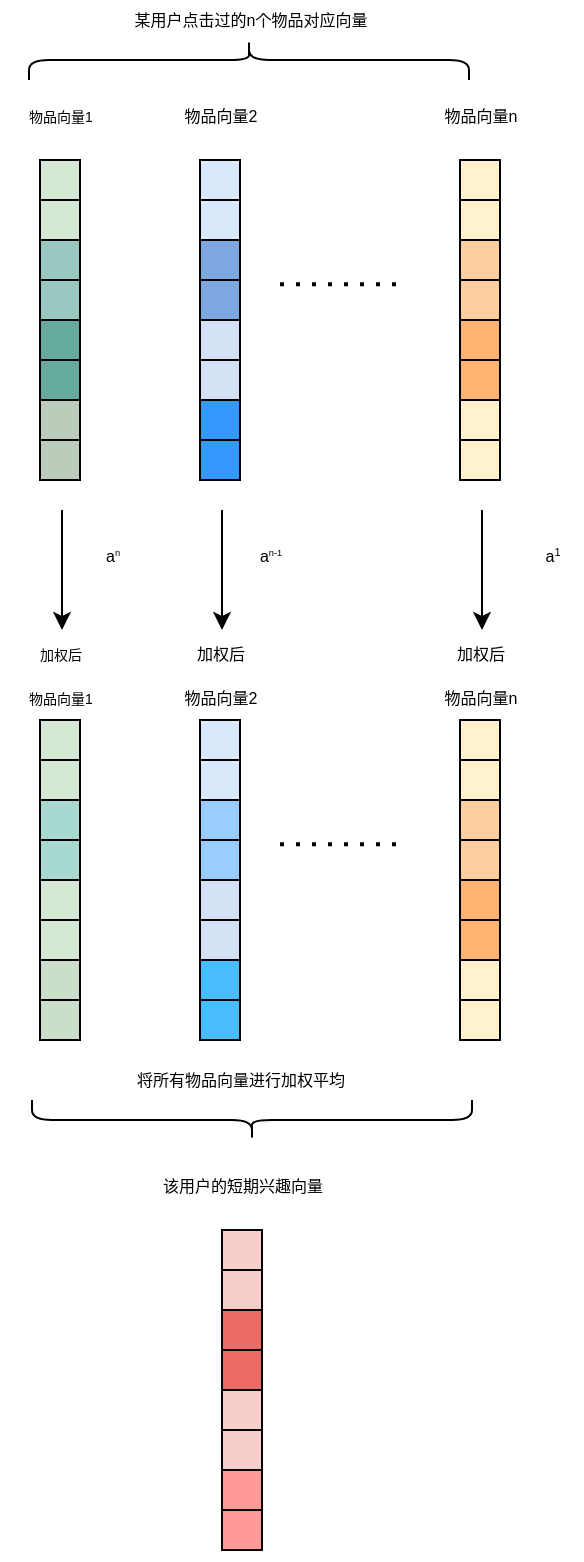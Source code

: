 <mxfile version="17.5.0" type="github">
  <diagram id="FwiXoxbPPSH5Tc8Omc-Q" name="Page-1">
    <mxGraphModel dx="1722" dy="939" grid="1" gridSize="10" guides="1" tooltips="1" connect="1" arrows="1" fold="1" page="1" pageScale="1" pageWidth="291" pageHeight="413" math="0" shadow="0">
      <root>
        <mxCell id="0" />
        <mxCell id="1" parent="0" />
        <mxCell id="QUSl7qWuNMFko23J_KCo-40" value="" style="group" vertex="1" connectable="0" parent="1">
          <mxGeometry y="30" width="291" height="780" as="geometry" />
        </mxCell>
        <mxCell id="HoH9jp2mle0EB2lMlvxW-46" value="" style="group" parent="QUSl7qWuNMFko23J_KCo-40" vertex="1" connectable="0">
          <mxGeometry x="91" y="575" width="85" height="205" as="geometry" />
        </mxCell>
        <mxCell id="HoH9jp2mle0EB2lMlvxW-25" value="" style="group;rotation=90;" parent="HoH9jp2mle0EB2lMlvxW-46" vertex="1" connectable="0">
          <mxGeometry x="-50" y="110" width="160" height="30" as="geometry" />
        </mxCell>
        <mxCell id="HoH9jp2mle0EB2lMlvxW-26" value="" style="whiteSpace=wrap;html=1;aspect=fixed;labelBackgroundColor=#FFFFFF;sketch=0;fontSize=15;strokeColor=#000000;fillColor=#f8cecc;rotation=90;" parent="HoH9jp2mle0EB2lMlvxW-25" vertex="1">
          <mxGeometry x="70" y="-70" width="20" height="20" as="geometry" />
        </mxCell>
        <mxCell id="HoH9jp2mle0EB2lMlvxW-27" value="" style="whiteSpace=wrap;html=1;aspect=fixed;labelBackgroundColor=#FFFFFF;sketch=0;fontSize=15;strokeColor=#000000;fillColor=#f8cecc;rotation=90;" parent="HoH9jp2mle0EB2lMlvxW-25" vertex="1">
          <mxGeometry x="70" y="-50" width="20" height="20" as="geometry" />
        </mxCell>
        <mxCell id="HoH9jp2mle0EB2lMlvxW-28" value="" style="whiteSpace=wrap;html=1;aspect=fixed;labelBackgroundColor=#FFFFFF;sketch=0;fontSize=15;strokeColor=#000000;fillColor=#EA6B66;rotation=90;" parent="HoH9jp2mle0EB2lMlvxW-25" vertex="1">
          <mxGeometry x="70" y="-30" width="20" height="20" as="geometry" />
        </mxCell>
        <mxCell id="HoH9jp2mle0EB2lMlvxW-29" value="" style="whiteSpace=wrap;html=1;aspect=fixed;labelBackgroundColor=#FFFFFF;sketch=0;fontSize=15;strokeColor=#000000;fillColor=#EA6B66;rotation=90;" parent="HoH9jp2mle0EB2lMlvxW-25" vertex="1">
          <mxGeometry x="70" y="-10" width="20" height="20" as="geometry" />
        </mxCell>
        <mxCell id="HoH9jp2mle0EB2lMlvxW-30" value="" style="whiteSpace=wrap;html=1;aspect=fixed;labelBackgroundColor=#FFFFFF;sketch=0;fontSize=15;strokeColor=#000000;fillColor=#F8CECC;rotation=90;" parent="HoH9jp2mle0EB2lMlvxW-25" vertex="1">
          <mxGeometry x="70" y="30" width="20" height="20" as="geometry" />
        </mxCell>
        <mxCell id="HoH9jp2mle0EB2lMlvxW-31" value="" style="whiteSpace=wrap;html=1;aspect=fixed;labelBackgroundColor=#FFFFFF;sketch=0;fontSize=15;strokeColor=#000000;fillColor=#FF9999;rotation=90;" parent="HoH9jp2mle0EB2lMlvxW-25" vertex="1">
          <mxGeometry x="70" y="50" width="20" height="20" as="geometry" />
        </mxCell>
        <mxCell id="HoH9jp2mle0EB2lMlvxW-32" value="" style="whiteSpace=wrap;html=1;aspect=fixed;labelBackgroundColor=#FFFFFF;sketch=0;fontSize=15;strokeColor=#000000;fillColor=#FF9999;rotation=90;" parent="HoH9jp2mle0EB2lMlvxW-25" vertex="1">
          <mxGeometry x="70" y="70" width="20" height="20" as="geometry" />
        </mxCell>
        <mxCell id="HoH9jp2mle0EB2lMlvxW-33" value="" style="whiteSpace=wrap;html=1;aspect=fixed;labelBackgroundColor=#FFFFFF;sketch=0;fontSize=15;strokeColor=#000000;fillColor=#F8CECC;rotation=90;" parent="HoH9jp2mle0EB2lMlvxW-25" vertex="1">
          <mxGeometry x="70" y="10" width="20" height="20" as="geometry" />
        </mxCell>
        <mxCell id="HoH9jp2mle0EB2lMlvxW-34" value="&lt;font style=&quot;font-size: 8px&quot;&gt;该用户的短期兴趣向量&lt;/font&gt;" style="text;html=1;align=center;verticalAlign=middle;resizable=0;points=[];autosize=1;strokeColor=none;fillColor=none;fontSize=18;fontColor=#000000;" parent="HoH9jp2mle0EB2lMlvxW-46" vertex="1">
          <mxGeometry x="-25" width="110" height="30" as="geometry" />
        </mxCell>
        <mxCell id="HoH9jp2mle0EB2lMlvxW-82" value="" style="shape=curlyBracket;whiteSpace=wrap;html=1;rounded=1;fillColor=#FFF2CC;rotation=-90;" parent="QUSl7qWuNMFko23J_KCo-40" vertex="1">
          <mxGeometry x="116" y="450" width="20" height="220" as="geometry" />
        </mxCell>
        <mxCell id="HoH9jp2mle0EB2lMlvxW-83" value="将所有物品向量进行加权平均" style="text;html=1;align=center;verticalAlign=middle;resizable=0;points=[];autosize=1;strokeColor=none;fillColor=none;fontSize=8;fontColor=#000000;" parent="QUSl7qWuNMFko23J_KCo-40" vertex="1">
          <mxGeometry x="50" y="530" width="140" height="20" as="geometry" />
        </mxCell>
        <mxCell id="QUSl7qWuNMFko23J_KCo-1" value="" style="group" vertex="1" connectable="0" parent="QUSl7qWuNMFko23J_KCo-40">
          <mxGeometry y="40" width="270" height="205" as="geometry" />
        </mxCell>
        <mxCell id="HoH9jp2mle0EB2lMlvxW-47" value="" style="group" parent="QUSl7qWuNMFko23J_KCo-1" vertex="1" connectable="0">
          <mxGeometry width="80" height="205" as="geometry" />
        </mxCell>
        <mxCell id="HoH9jp2mle0EB2lMlvxW-48" value="" style="group;rotation=90;" parent="HoH9jp2mle0EB2lMlvxW-47" vertex="1" connectable="0">
          <mxGeometry x="-50" y="110" width="160" height="30" as="geometry" />
        </mxCell>
        <mxCell id="HoH9jp2mle0EB2lMlvxW-49" value="" style="whiteSpace=wrap;html=1;aspect=fixed;labelBackgroundColor=#FFFFFF;sketch=0;fontSize=15;strokeColor=#000000;fillColor=#d5e8d4;rotation=90;" parent="HoH9jp2mle0EB2lMlvxW-48" vertex="1">
          <mxGeometry x="70" y="-70" width="20" height="20" as="geometry" />
        </mxCell>
        <mxCell id="HoH9jp2mle0EB2lMlvxW-50" value="" style="whiteSpace=wrap;html=1;aspect=fixed;labelBackgroundColor=#FFFFFF;sketch=0;fontSize=15;strokeColor=#000000;fillColor=#d5e8d4;rotation=90;" parent="HoH9jp2mle0EB2lMlvxW-48" vertex="1">
          <mxGeometry x="70" y="-50" width="20" height="20" as="geometry" />
        </mxCell>
        <mxCell id="HoH9jp2mle0EB2lMlvxW-51" value="" style="whiteSpace=wrap;html=1;aspect=fixed;labelBackgroundColor=#FFFFFF;sketch=0;fontSize=15;strokeColor=#000000;fillColor=#9AC7BF;rotation=90;" parent="HoH9jp2mle0EB2lMlvxW-48" vertex="1">
          <mxGeometry x="70" y="-30" width="20" height="20" as="geometry" />
        </mxCell>
        <mxCell id="HoH9jp2mle0EB2lMlvxW-52" value="" style="whiteSpace=wrap;html=1;aspect=fixed;labelBackgroundColor=#FFFFFF;sketch=0;fontSize=15;strokeColor=#000000;fillColor=#9AC7BF;rotation=90;" parent="HoH9jp2mle0EB2lMlvxW-48" vertex="1">
          <mxGeometry x="70" y="-10" width="20" height="20" as="geometry" />
        </mxCell>
        <mxCell id="HoH9jp2mle0EB2lMlvxW-53" value="" style="whiteSpace=wrap;html=1;aspect=fixed;labelBackgroundColor=#FFFFFF;sketch=0;fontSize=15;strokeColor=#000000;fillColor=#67AB9F;rotation=90;" parent="HoH9jp2mle0EB2lMlvxW-48" vertex="1">
          <mxGeometry x="70" y="30" width="20" height="20" as="geometry" />
        </mxCell>
        <mxCell id="HoH9jp2mle0EB2lMlvxW-54" value="" style="whiteSpace=wrap;html=1;aspect=fixed;labelBackgroundColor=#FFFFFF;sketch=0;fontSize=15;strokeColor=#000000;fillColor=#BBCCBA;rotation=90;" parent="HoH9jp2mle0EB2lMlvxW-48" vertex="1">
          <mxGeometry x="70" y="50" width="20" height="20" as="geometry" />
        </mxCell>
        <mxCell id="HoH9jp2mle0EB2lMlvxW-55" value="" style="whiteSpace=wrap;html=1;aspect=fixed;labelBackgroundColor=#FFFFFF;sketch=0;fontSize=15;strokeColor=#000000;fillColor=#BBCCBA;rotation=90;" parent="HoH9jp2mle0EB2lMlvxW-48" vertex="1">
          <mxGeometry x="70" y="70" width="20" height="20" as="geometry" />
        </mxCell>
        <mxCell id="HoH9jp2mle0EB2lMlvxW-56" value="" style="whiteSpace=wrap;html=1;aspect=fixed;labelBackgroundColor=#FFFFFF;sketch=0;fontSize=15;strokeColor=#000000;fillColor=#67AB9F;rotation=90;" parent="HoH9jp2mle0EB2lMlvxW-48" vertex="1">
          <mxGeometry x="70" y="10" width="20" height="20" as="geometry" />
        </mxCell>
        <mxCell id="HoH9jp2mle0EB2lMlvxW-57" value="&lt;font style=&quot;font-size: 7px&quot;&gt;物品向量1&lt;/font&gt;" style="text;html=1;align=center;verticalAlign=middle;resizable=0;points=[];autosize=1;strokeColor=none;fillColor=none;fontSize=18;fontColor=#000000;" parent="HoH9jp2mle0EB2lMlvxW-47" vertex="1">
          <mxGeometry x="5" width="50" height="30" as="geometry" />
        </mxCell>
        <mxCell id="HoH9jp2mle0EB2lMlvxW-58" value="" style="group" parent="QUSl7qWuNMFko23J_KCo-1" vertex="1" connectable="0">
          <mxGeometry x="80" width="60" height="205" as="geometry" />
        </mxCell>
        <mxCell id="HoH9jp2mle0EB2lMlvxW-59" value="" style="group;rotation=90;" parent="HoH9jp2mle0EB2lMlvxW-58" vertex="1" connectable="0">
          <mxGeometry x="-50" y="110" width="160" height="30" as="geometry" />
        </mxCell>
        <mxCell id="HoH9jp2mle0EB2lMlvxW-60" value="" style="whiteSpace=wrap;html=1;aspect=fixed;labelBackgroundColor=#FFFFFF;sketch=0;fontSize=15;strokeColor=#000000;fillColor=#dae8fc;rotation=90;" parent="HoH9jp2mle0EB2lMlvxW-59" vertex="1">
          <mxGeometry x="70" y="-70" width="20" height="20" as="geometry" />
        </mxCell>
        <mxCell id="HoH9jp2mle0EB2lMlvxW-61" value="" style="whiteSpace=wrap;html=1;aspect=fixed;labelBackgroundColor=#FFFFFF;sketch=0;fontSize=15;strokeColor=#000000;fillColor=#dae8fc;rotation=90;" parent="HoH9jp2mle0EB2lMlvxW-59" vertex="1">
          <mxGeometry x="70" y="-50" width="20" height="20" as="geometry" />
        </mxCell>
        <mxCell id="HoH9jp2mle0EB2lMlvxW-62" value="" style="whiteSpace=wrap;html=1;aspect=fixed;labelBackgroundColor=#FFFFFF;sketch=0;fontSize=15;strokeColor=#000000;fillColor=#7EA6E0;rotation=90;" parent="HoH9jp2mle0EB2lMlvxW-59" vertex="1">
          <mxGeometry x="70" y="-30" width="20" height="20" as="geometry" />
        </mxCell>
        <mxCell id="HoH9jp2mle0EB2lMlvxW-63" value="" style="whiteSpace=wrap;html=1;aspect=fixed;labelBackgroundColor=#FFFFFF;sketch=0;fontSize=15;strokeColor=#000000;fillColor=#7EA6E0;rotation=90;" parent="HoH9jp2mle0EB2lMlvxW-59" vertex="1">
          <mxGeometry x="70" y="-10" width="20" height="20" as="geometry" />
        </mxCell>
        <mxCell id="HoH9jp2mle0EB2lMlvxW-64" value="" style="whiteSpace=wrap;html=1;aspect=fixed;labelBackgroundColor=#FFFFFF;sketch=0;fontSize=15;strokeColor=#000000;fillColor=#D4E1F5;rotation=90;" parent="HoH9jp2mle0EB2lMlvxW-59" vertex="1">
          <mxGeometry x="70" y="30" width="20" height="20" as="geometry" />
        </mxCell>
        <mxCell id="HoH9jp2mle0EB2lMlvxW-65" value="" style="whiteSpace=wrap;html=1;aspect=fixed;labelBackgroundColor=#FFFFFF;sketch=0;fontSize=15;strokeColor=#000000;fillColor=#3399FF;rotation=90;" parent="HoH9jp2mle0EB2lMlvxW-59" vertex="1">
          <mxGeometry x="70" y="50" width="20" height="20" as="geometry" />
        </mxCell>
        <mxCell id="HoH9jp2mle0EB2lMlvxW-66" value="" style="whiteSpace=wrap;html=1;aspect=fixed;labelBackgroundColor=#FFFFFF;sketch=0;fontSize=15;strokeColor=#000000;fillColor=#3399FF;rotation=90;" parent="HoH9jp2mle0EB2lMlvxW-59" vertex="1">
          <mxGeometry x="70" y="70" width="20" height="20" as="geometry" />
        </mxCell>
        <mxCell id="HoH9jp2mle0EB2lMlvxW-67" value="" style="whiteSpace=wrap;html=1;aspect=fixed;labelBackgroundColor=#FFFFFF;sketch=0;fontSize=15;strokeColor=#000000;fillColor=#D4E1F5;rotation=90;" parent="HoH9jp2mle0EB2lMlvxW-59" vertex="1">
          <mxGeometry x="70" y="10" width="20" height="20" as="geometry" />
        </mxCell>
        <mxCell id="HoH9jp2mle0EB2lMlvxW-68" value="&lt;font style=&quot;font-size: 8px&quot;&gt;物品向量2&lt;/font&gt;" style="text;html=1;align=center;verticalAlign=middle;resizable=0;points=[];autosize=1;strokeColor=none;fillColor=none;fontSize=18;fontColor=#000000;" parent="HoH9jp2mle0EB2lMlvxW-58" vertex="1">
          <mxGeometry x="5" width="50" height="30" as="geometry" />
        </mxCell>
        <mxCell id="HoH9jp2mle0EB2lMlvxW-69" value="" style="group" parent="QUSl7qWuNMFko23J_KCo-1" vertex="1" connectable="0">
          <mxGeometry x="210" width="60" height="205" as="geometry" />
        </mxCell>
        <mxCell id="HoH9jp2mle0EB2lMlvxW-70" value="" style="group;rotation=90;" parent="HoH9jp2mle0EB2lMlvxW-69" vertex="1" connectable="0">
          <mxGeometry x="-50" y="110" width="160" height="30" as="geometry" />
        </mxCell>
        <mxCell id="HoH9jp2mle0EB2lMlvxW-71" value="" style="whiteSpace=wrap;html=1;aspect=fixed;labelBackgroundColor=#FFFFFF;sketch=0;fontSize=15;strokeColor=#000000;fillColor=#fff2cc;rotation=90;" parent="HoH9jp2mle0EB2lMlvxW-70" vertex="1">
          <mxGeometry x="70" y="-70" width="20" height="20" as="geometry" />
        </mxCell>
        <mxCell id="HoH9jp2mle0EB2lMlvxW-72" value="" style="whiteSpace=wrap;html=1;aspect=fixed;labelBackgroundColor=#FFFFFF;sketch=0;fontSize=15;strokeColor=#000000;fillColor=#fff2cc;rotation=90;" parent="HoH9jp2mle0EB2lMlvxW-70" vertex="1">
          <mxGeometry x="70" y="-50" width="20" height="20" as="geometry" />
        </mxCell>
        <mxCell id="HoH9jp2mle0EB2lMlvxW-73" value="" style="whiteSpace=wrap;html=1;aspect=fixed;labelBackgroundColor=#FFFFFF;sketch=0;fontSize=15;strokeColor=#000000;fillColor=#FFCE9F;rotation=90;" parent="HoH9jp2mle0EB2lMlvxW-70" vertex="1">
          <mxGeometry x="70" y="-30" width="20" height="20" as="geometry" />
        </mxCell>
        <mxCell id="HoH9jp2mle0EB2lMlvxW-74" value="" style="whiteSpace=wrap;html=1;aspect=fixed;labelBackgroundColor=#FFFFFF;sketch=0;fontSize=15;strokeColor=#000000;fillColor=#FFCE9F;rotation=90;" parent="HoH9jp2mle0EB2lMlvxW-70" vertex="1">
          <mxGeometry x="70" y="-10" width="20" height="20" as="geometry" />
        </mxCell>
        <mxCell id="HoH9jp2mle0EB2lMlvxW-75" value="" style="whiteSpace=wrap;html=1;aspect=fixed;labelBackgroundColor=#FFFFFF;sketch=0;fontSize=15;strokeColor=#000000;fillColor=#FFB570;rotation=90;" parent="HoH9jp2mle0EB2lMlvxW-70" vertex="1">
          <mxGeometry x="70" y="30" width="20" height="20" as="geometry" />
        </mxCell>
        <mxCell id="HoH9jp2mle0EB2lMlvxW-76" value="" style="whiteSpace=wrap;html=1;aspect=fixed;labelBackgroundColor=#FFFFFF;sketch=0;fontSize=15;strokeColor=#000000;fillColor=#FFF2CC;rotation=90;" parent="HoH9jp2mle0EB2lMlvxW-70" vertex="1">
          <mxGeometry x="70" y="50" width="20" height="20" as="geometry" />
        </mxCell>
        <mxCell id="HoH9jp2mle0EB2lMlvxW-77" value="" style="whiteSpace=wrap;html=1;aspect=fixed;labelBackgroundColor=#FFFFFF;sketch=0;fontSize=15;strokeColor=#000000;fillColor=#FFF2CC;rotation=90;" parent="HoH9jp2mle0EB2lMlvxW-70" vertex="1">
          <mxGeometry x="70" y="70" width="20" height="20" as="geometry" />
        </mxCell>
        <mxCell id="HoH9jp2mle0EB2lMlvxW-78" value="" style="whiteSpace=wrap;html=1;aspect=fixed;labelBackgroundColor=#FFFFFF;sketch=0;fontSize=15;strokeColor=#000000;fillColor=#FFB570;rotation=90;" parent="HoH9jp2mle0EB2lMlvxW-70" vertex="1">
          <mxGeometry x="70" y="10" width="20" height="20" as="geometry" />
        </mxCell>
        <mxCell id="HoH9jp2mle0EB2lMlvxW-79" value="&lt;font style=&quot;font-size: 8px&quot;&gt;物品向量n&lt;/font&gt;" style="text;html=1;align=center;verticalAlign=middle;resizable=0;points=[];autosize=1;strokeColor=none;fillColor=none;fontSize=18;fontColor=#000000;" parent="HoH9jp2mle0EB2lMlvxW-69" vertex="1">
          <mxGeometry x="5" width="50" height="30" as="geometry" />
        </mxCell>
        <mxCell id="HoH9jp2mle0EB2lMlvxW-80" value="" style="endArrow=none;dashed=1;html=1;dashPattern=1 3;strokeWidth=2;rounded=0;" parent="QUSl7qWuNMFko23J_KCo-1" edge="1">
          <mxGeometry width="50" height="50" relative="1" as="geometry">
            <mxPoint x="140" y="102.16" as="sourcePoint" />
            <mxPoint x="200" y="102.16" as="targetPoint" />
          </mxGeometry>
        </mxCell>
        <mxCell id="QUSl7qWuNMFko23J_KCo-2" value="" style="endArrow=classic;html=1;rounded=0;" edge="1" parent="QUSl7qWuNMFko23J_KCo-40">
          <mxGeometry width="50" height="50" relative="1" as="geometry">
            <mxPoint x="241" y="255" as="sourcePoint" />
            <mxPoint x="241" y="315" as="targetPoint" />
          </mxGeometry>
        </mxCell>
        <mxCell id="QUSl7qWuNMFko23J_KCo-3" value="&lt;font style=&quot;font-size: 8px&quot;&gt;a&lt;/font&gt;&lt;font style=&quot;font-size: 6.667px&quot;&gt;&lt;sup&gt;1&lt;/sup&gt;&lt;/font&gt;" style="text;html=1;align=center;verticalAlign=middle;resizable=0;points=[];autosize=1;strokeColor=none;fillColor=none;fontSize=18;fontColor=#000000;" vertex="1" parent="QUSl7qWuNMFko23J_KCo-40">
          <mxGeometry x="261" y="260" width="30" height="30" as="geometry" />
        </mxCell>
        <mxCell id="QUSl7qWuNMFko23J_KCo-4" value="&lt;font style=&quot;font-size: 8px&quot;&gt;a&lt;/font&gt;&lt;font style=&quot;font-size: 5.556px&quot;&gt;&lt;sup&gt;n-1&lt;/sup&gt;&lt;/font&gt;" style="text;html=1;align=center;verticalAlign=middle;resizable=0;points=[];autosize=1;strokeColor=none;fillColor=none;fontSize=18;fontColor=#000000;" vertex="1" parent="QUSl7qWuNMFko23J_KCo-40">
          <mxGeometry x="120" y="260" width="30" height="30" as="geometry" />
        </mxCell>
        <mxCell id="QUSl7qWuNMFko23J_KCo-5" value="" style="endArrow=classic;html=1;rounded=0;" edge="1" parent="QUSl7qWuNMFko23J_KCo-40">
          <mxGeometry width="50" height="50" relative="1" as="geometry">
            <mxPoint x="111" y="255" as="sourcePoint" />
            <mxPoint x="111" y="315" as="targetPoint" />
          </mxGeometry>
        </mxCell>
        <mxCell id="QUSl7qWuNMFko23J_KCo-6" value="&lt;font style=&quot;font-size: 8px&quot;&gt;a&lt;/font&gt;&lt;font style=&quot;font-size: 5.556px&quot;&gt;&lt;sup&gt;n&lt;/sup&gt;&lt;/font&gt;" style="text;html=1;align=center;verticalAlign=middle;resizable=0;points=[];autosize=1;strokeColor=none;fillColor=none;fontSize=18;fontColor=#000000;" vertex="1" parent="QUSl7qWuNMFko23J_KCo-40">
          <mxGeometry x="41" y="260" width="30" height="30" as="geometry" />
        </mxCell>
        <mxCell id="QUSl7qWuNMFko23J_KCo-7" value="" style="endArrow=classic;html=1;rounded=0;" edge="1" parent="QUSl7qWuNMFko23J_KCo-40">
          <mxGeometry width="50" height="50" relative="1" as="geometry">
            <mxPoint x="31" y="255" as="sourcePoint" />
            <mxPoint x="31" y="315" as="targetPoint" />
          </mxGeometry>
        </mxCell>
        <mxCell id="QUSl7qWuNMFko23J_KCo-8" value="" style="whiteSpace=wrap;html=1;aspect=fixed;labelBackgroundColor=#FFFFFF;sketch=0;fontSize=15;strokeColor=#000000;fillColor=#d5e8d4;rotation=90;" vertex="1" parent="QUSl7qWuNMFko23J_KCo-40">
          <mxGeometry x="20" y="360" width="20" height="20" as="geometry" />
        </mxCell>
        <mxCell id="QUSl7qWuNMFko23J_KCo-9" value="" style="whiteSpace=wrap;html=1;aspect=fixed;labelBackgroundColor=#FFFFFF;sketch=0;fontSize=15;strokeColor=#000000;fillColor=#d5e8d4;rotation=90;" vertex="1" parent="QUSl7qWuNMFko23J_KCo-40">
          <mxGeometry x="20" y="380" width="20" height="20" as="geometry" />
        </mxCell>
        <mxCell id="QUSl7qWuNMFko23J_KCo-10" value="" style="whiteSpace=wrap;html=1;aspect=fixed;labelBackgroundColor=#FFFFFF;sketch=0;fontSize=15;strokeColor=#000000;fillColor=#A8D9D0;rotation=90;" vertex="1" parent="QUSl7qWuNMFko23J_KCo-40">
          <mxGeometry x="20" y="400" width="20" height="20" as="geometry" />
        </mxCell>
        <mxCell id="QUSl7qWuNMFko23J_KCo-11" value="" style="whiteSpace=wrap;html=1;aspect=fixed;labelBackgroundColor=#FFFFFF;sketch=0;fontSize=15;strokeColor=#000000;fillColor=#A8D9D0;rotation=90;" vertex="1" parent="QUSl7qWuNMFko23J_KCo-40">
          <mxGeometry x="20" y="420" width="20" height="20" as="geometry" />
        </mxCell>
        <mxCell id="QUSl7qWuNMFko23J_KCo-12" value="" style="whiteSpace=wrap;html=1;aspect=fixed;labelBackgroundColor=#FFFFFF;sketch=0;fontSize=15;strokeColor=#000000;fillColor=#d5e8d4;rotation=90;" vertex="1" parent="QUSl7qWuNMFko23J_KCo-40">
          <mxGeometry x="20" y="460" width="20" height="20" as="geometry" />
        </mxCell>
        <mxCell id="QUSl7qWuNMFko23J_KCo-13" value="" style="whiteSpace=wrap;html=1;aspect=fixed;labelBackgroundColor=#FFFFFF;sketch=0;fontSize=15;strokeColor=#000000;fillColor=#CBDECA;rotation=90;" vertex="1" parent="QUSl7qWuNMFko23J_KCo-40">
          <mxGeometry x="20" y="480" width="20" height="20" as="geometry" />
        </mxCell>
        <mxCell id="QUSl7qWuNMFko23J_KCo-14" value="" style="whiteSpace=wrap;html=1;aspect=fixed;labelBackgroundColor=#FFFFFF;sketch=0;fontSize=15;strokeColor=#000000;fillColor=#CBDECA;rotation=90;" vertex="1" parent="QUSl7qWuNMFko23J_KCo-40">
          <mxGeometry x="20" y="500" width="20" height="20" as="geometry" />
        </mxCell>
        <mxCell id="QUSl7qWuNMFko23J_KCo-15" value="" style="whiteSpace=wrap;html=1;aspect=fixed;labelBackgroundColor=#FFFFFF;sketch=0;fontSize=15;strokeColor=#000000;fillColor=#d5e8d4;rotation=90;" vertex="1" parent="QUSl7qWuNMFko23J_KCo-40">
          <mxGeometry x="20" y="440" width="20" height="20" as="geometry" />
        </mxCell>
        <mxCell id="QUSl7qWuNMFko23J_KCo-16" value="&lt;font style=&quot;font-size: 7px&quot;&gt;加权后&lt;br&gt;物品向量1&lt;/font&gt;" style="text;html=1;align=center;verticalAlign=middle;resizable=0;points=[];autosize=1;strokeColor=none;fillColor=none;fontSize=18;fontColor=#000000;" vertex="1" parent="QUSl7qWuNMFko23J_KCo-40">
          <mxGeometry y="305" width="60" height="60" as="geometry" />
        </mxCell>
        <mxCell id="QUSl7qWuNMFko23J_KCo-17" value="" style="whiteSpace=wrap;html=1;aspect=fixed;labelBackgroundColor=#FFFFFF;sketch=0;fontSize=15;strokeColor=#000000;fillColor=#dae8fc;rotation=90;" vertex="1" parent="QUSl7qWuNMFko23J_KCo-40">
          <mxGeometry x="100" y="360" width="20" height="20" as="geometry" />
        </mxCell>
        <mxCell id="QUSl7qWuNMFko23J_KCo-18" value="" style="whiteSpace=wrap;html=1;aspect=fixed;labelBackgroundColor=#FFFFFF;sketch=0;fontSize=15;strokeColor=#000000;fillColor=#dae8fc;rotation=90;" vertex="1" parent="QUSl7qWuNMFko23J_KCo-40">
          <mxGeometry x="100" y="380" width="20" height="20" as="geometry" />
        </mxCell>
        <mxCell id="QUSl7qWuNMFko23J_KCo-19" value="" style="whiteSpace=wrap;html=1;aspect=fixed;labelBackgroundColor=#FFFFFF;sketch=0;fontSize=15;strokeColor=#000000;fillColor=#99CCFF;rotation=90;" vertex="1" parent="QUSl7qWuNMFko23J_KCo-40">
          <mxGeometry x="100" y="400" width="20" height="20" as="geometry" />
        </mxCell>
        <mxCell id="QUSl7qWuNMFko23J_KCo-20" value="" style="whiteSpace=wrap;html=1;aspect=fixed;labelBackgroundColor=#FFFFFF;sketch=0;fontSize=15;strokeColor=#000000;fillColor=#99CCFF;rotation=90;" vertex="1" parent="QUSl7qWuNMFko23J_KCo-40">
          <mxGeometry x="100" y="420" width="20" height="20" as="geometry" />
        </mxCell>
        <mxCell id="QUSl7qWuNMFko23J_KCo-21" value="" style="whiteSpace=wrap;html=1;aspect=fixed;labelBackgroundColor=#FFFFFF;sketch=0;fontSize=15;strokeColor=#000000;fillColor=#D4E1F5;rotation=90;" vertex="1" parent="QUSl7qWuNMFko23J_KCo-40">
          <mxGeometry x="100" y="460" width="20" height="20" as="geometry" />
        </mxCell>
        <mxCell id="QUSl7qWuNMFko23J_KCo-22" value="" style="whiteSpace=wrap;html=1;aspect=fixed;labelBackgroundColor=#FFFFFF;sketch=0;fontSize=15;strokeColor=#000000;fillColor=#4ABDFF;rotation=90;" vertex="1" parent="QUSl7qWuNMFko23J_KCo-40">
          <mxGeometry x="100" y="480" width="20" height="20" as="geometry" />
        </mxCell>
        <mxCell id="QUSl7qWuNMFko23J_KCo-23" value="" style="whiteSpace=wrap;html=1;aspect=fixed;labelBackgroundColor=#FFFFFF;sketch=0;fontSize=15;strokeColor=#000000;fillColor=#4ABDFF;rotation=90;" vertex="1" parent="QUSl7qWuNMFko23J_KCo-40">
          <mxGeometry x="100" y="500" width="20" height="20" as="geometry" />
        </mxCell>
        <mxCell id="QUSl7qWuNMFko23J_KCo-24" value="" style="whiteSpace=wrap;html=1;aspect=fixed;labelBackgroundColor=#FFFFFF;sketch=0;fontSize=15;strokeColor=#000000;fillColor=#D4E1F5;rotation=90;" vertex="1" parent="QUSl7qWuNMFko23J_KCo-40">
          <mxGeometry x="100" y="440" width="20" height="20" as="geometry" />
        </mxCell>
        <mxCell id="QUSl7qWuNMFko23J_KCo-25" value="&lt;font style=&quot;font-size: 8px&quot;&gt;加权后&lt;br&gt;物品向量2&lt;/font&gt;" style="text;html=1;align=center;verticalAlign=middle;resizable=0;points=[];autosize=1;strokeColor=none;fillColor=none;fontSize=18;fontColor=#000000;" vertex="1" parent="QUSl7qWuNMFko23J_KCo-40">
          <mxGeometry x="80" y="305" width="60" height="60" as="geometry" />
        </mxCell>
        <mxCell id="QUSl7qWuNMFko23J_KCo-26" value="" style="whiteSpace=wrap;html=1;aspect=fixed;labelBackgroundColor=#FFFFFF;sketch=0;fontSize=15;strokeColor=#000000;fillColor=#fff2cc;rotation=90;" vertex="1" parent="QUSl7qWuNMFko23J_KCo-40">
          <mxGeometry x="230" y="360" width="20" height="20" as="geometry" />
        </mxCell>
        <mxCell id="QUSl7qWuNMFko23J_KCo-27" value="" style="whiteSpace=wrap;html=1;aspect=fixed;labelBackgroundColor=#FFFFFF;sketch=0;fontSize=15;strokeColor=#000000;fillColor=#fff2cc;rotation=90;" vertex="1" parent="QUSl7qWuNMFko23J_KCo-40">
          <mxGeometry x="230" y="380" width="20" height="20" as="geometry" />
        </mxCell>
        <mxCell id="QUSl7qWuNMFko23J_KCo-28" value="" style="whiteSpace=wrap;html=1;aspect=fixed;labelBackgroundColor=#FFFFFF;sketch=0;fontSize=15;strokeColor=#000000;fillColor=#FFCE9F;rotation=90;" vertex="1" parent="QUSl7qWuNMFko23J_KCo-40">
          <mxGeometry x="230" y="400" width="20" height="20" as="geometry" />
        </mxCell>
        <mxCell id="QUSl7qWuNMFko23J_KCo-29" value="" style="whiteSpace=wrap;html=1;aspect=fixed;labelBackgroundColor=#FFFFFF;sketch=0;fontSize=15;strokeColor=#000000;fillColor=#FFCE9F;rotation=90;" vertex="1" parent="QUSl7qWuNMFko23J_KCo-40">
          <mxGeometry x="230" y="420" width="20" height="20" as="geometry" />
        </mxCell>
        <mxCell id="QUSl7qWuNMFko23J_KCo-30" value="" style="whiteSpace=wrap;html=1;aspect=fixed;labelBackgroundColor=#FFFFFF;sketch=0;fontSize=15;strokeColor=#000000;fillColor=#FFB570;rotation=90;" vertex="1" parent="QUSl7qWuNMFko23J_KCo-40">
          <mxGeometry x="230" y="460" width="20" height="20" as="geometry" />
        </mxCell>
        <mxCell id="QUSl7qWuNMFko23J_KCo-31" value="" style="whiteSpace=wrap;html=1;aspect=fixed;labelBackgroundColor=#FFFFFF;sketch=0;fontSize=15;strokeColor=#000000;fillColor=#FFF2CC;rotation=90;" vertex="1" parent="QUSl7qWuNMFko23J_KCo-40">
          <mxGeometry x="230" y="480" width="20" height="20" as="geometry" />
        </mxCell>
        <mxCell id="QUSl7qWuNMFko23J_KCo-32" value="" style="whiteSpace=wrap;html=1;aspect=fixed;labelBackgroundColor=#FFFFFF;sketch=0;fontSize=15;strokeColor=#000000;fillColor=#FFF2CC;rotation=90;" vertex="1" parent="QUSl7qWuNMFko23J_KCo-40">
          <mxGeometry x="230" y="500" width="20" height="20" as="geometry" />
        </mxCell>
        <mxCell id="QUSl7qWuNMFko23J_KCo-33" value="" style="whiteSpace=wrap;html=1;aspect=fixed;labelBackgroundColor=#FFFFFF;sketch=0;fontSize=15;strokeColor=#000000;fillColor=#FFB570;rotation=90;" vertex="1" parent="QUSl7qWuNMFko23J_KCo-40">
          <mxGeometry x="230" y="440" width="20" height="20" as="geometry" />
        </mxCell>
        <mxCell id="QUSl7qWuNMFko23J_KCo-34" value="&lt;font style=&quot;font-size: 8px&quot;&gt;加权后&lt;br&gt;物品向量n&lt;/font&gt;" style="text;html=1;align=center;verticalAlign=middle;resizable=0;points=[];autosize=1;strokeColor=none;fillColor=none;fontSize=18;fontColor=#000000;" vertex="1" parent="QUSl7qWuNMFko23J_KCo-40">
          <mxGeometry x="210" y="305" width="60" height="60" as="geometry" />
        </mxCell>
        <mxCell id="QUSl7qWuNMFko23J_KCo-35" value="" style="endArrow=none;dashed=1;html=1;dashPattern=1 3;strokeWidth=2;rounded=0;" edge="1" parent="QUSl7qWuNMFko23J_KCo-40">
          <mxGeometry width="50" height="50" relative="1" as="geometry">
            <mxPoint x="140" y="422.16" as="sourcePoint" />
            <mxPoint x="200" y="422.16" as="targetPoint" />
          </mxGeometry>
        </mxCell>
        <mxCell id="QUSl7qWuNMFko23J_KCo-37" value="" style="shape=curlyBracket;whiteSpace=wrap;html=1;rounded=1;fillColor=#FFF2CC;rotation=90;" vertex="1" parent="QUSl7qWuNMFko23J_KCo-40">
          <mxGeometry x="114.5" y="-80" width="20" height="220" as="geometry" />
        </mxCell>
        <mxCell id="QUSl7qWuNMFko23J_KCo-38" value="某用户点击过的n个物品对应向量" style="text;html=1;align=center;verticalAlign=middle;resizable=0;points=[];autosize=1;strokeColor=none;fillColor=none;fontSize=8;fontColor=#000000;" vertex="1" parent="QUSl7qWuNMFko23J_KCo-40">
          <mxGeometry x="44.5" width="160" height="20" as="geometry" />
        </mxCell>
      </root>
    </mxGraphModel>
  </diagram>
</mxfile>
